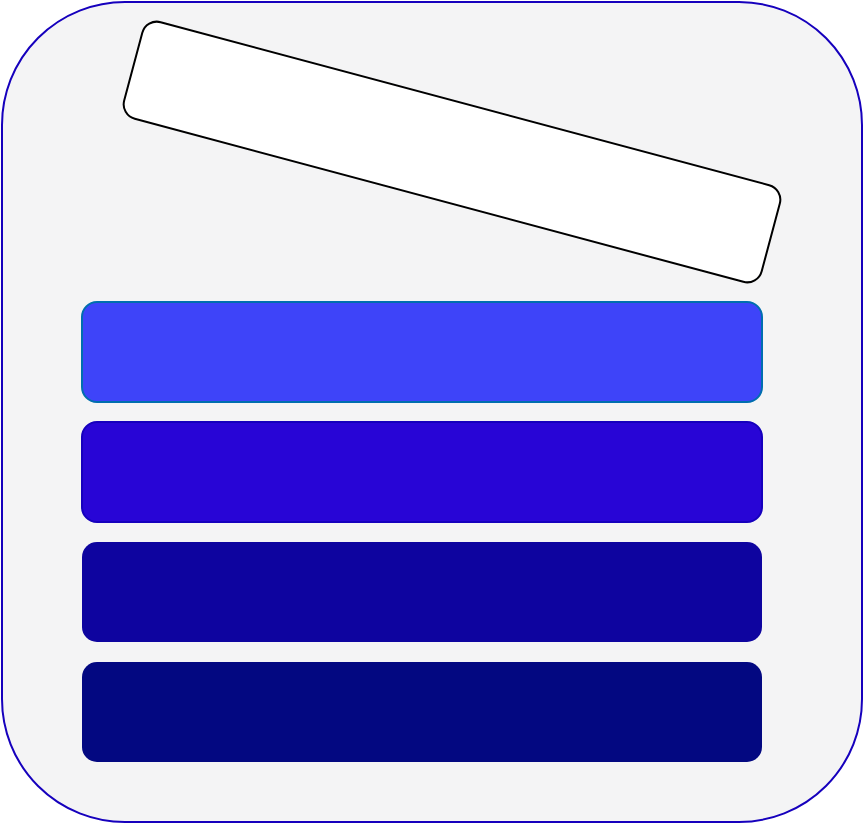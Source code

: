 <mxfile>
    <diagram id="UtVl3G7IWujilWPuT0xP" name="Page-1">
        <mxGraphModel dx="1216" dy="825" grid="1" gridSize="10" guides="1" tooltips="1" connect="1" arrows="1" fold="1" page="1" pageScale="1" pageWidth="850" pageHeight="1100" math="0" shadow="0">
            <root>
                <mxCell id="0"/>
                <mxCell id="1" parent="0"/>
                <mxCell id="13" value="" style="rounded=1;whiteSpace=wrap;html=1;strokeColor=#1600bd;fillColor=#f4f4f5;" vertex="1" parent="1">
                    <mxGeometry x="180" y="120" width="430" height="410" as="geometry"/>
                </mxCell>
                <mxCell id="14" value="" style="rounded=1;whiteSpace=wrap;html=1;fillColor=#030881;fontColor=#ffffff;strokeColor=none;" vertex="1" parent="1">
                    <mxGeometry x="220" y="450" width="340" height="50" as="geometry"/>
                </mxCell>
                <mxCell id="15" value="" style="rounded=1;whiteSpace=wrap;html=1;fillColor=#0e049f;fontColor=#000000;strokeColor=none;" vertex="1" parent="1">
                    <mxGeometry x="220" y="390" width="340" height="50" as="geometry"/>
                </mxCell>
                <mxCell id="16" value="" style="rounded=1;whiteSpace=wrap;html=1;fillColor=#2805d6;fontColor=#000000;strokeColor=#1600bd;" vertex="1" parent="1">
                    <mxGeometry x="220" y="330" width="340" height="50" as="geometry"/>
                </mxCell>
                <mxCell id="17" value="" style="rounded=1;whiteSpace=wrap;html=1;fillColor=#3e44f9;fontColor=#ffffff;strokeColor=#006EAF;" vertex="1" parent="1">
                    <mxGeometry x="220" y="270" width="340" height="50" as="geometry"/>
                </mxCell>
                <mxCell id="18" value="" style="rounded=1;whiteSpace=wrap;html=1;rotation=15;" vertex="1" parent="1">
                    <mxGeometry x="240" y="170" width="330" height="50" as="geometry"/>
                </mxCell>
            </root>
        </mxGraphModel>
    </diagram>
</mxfile>